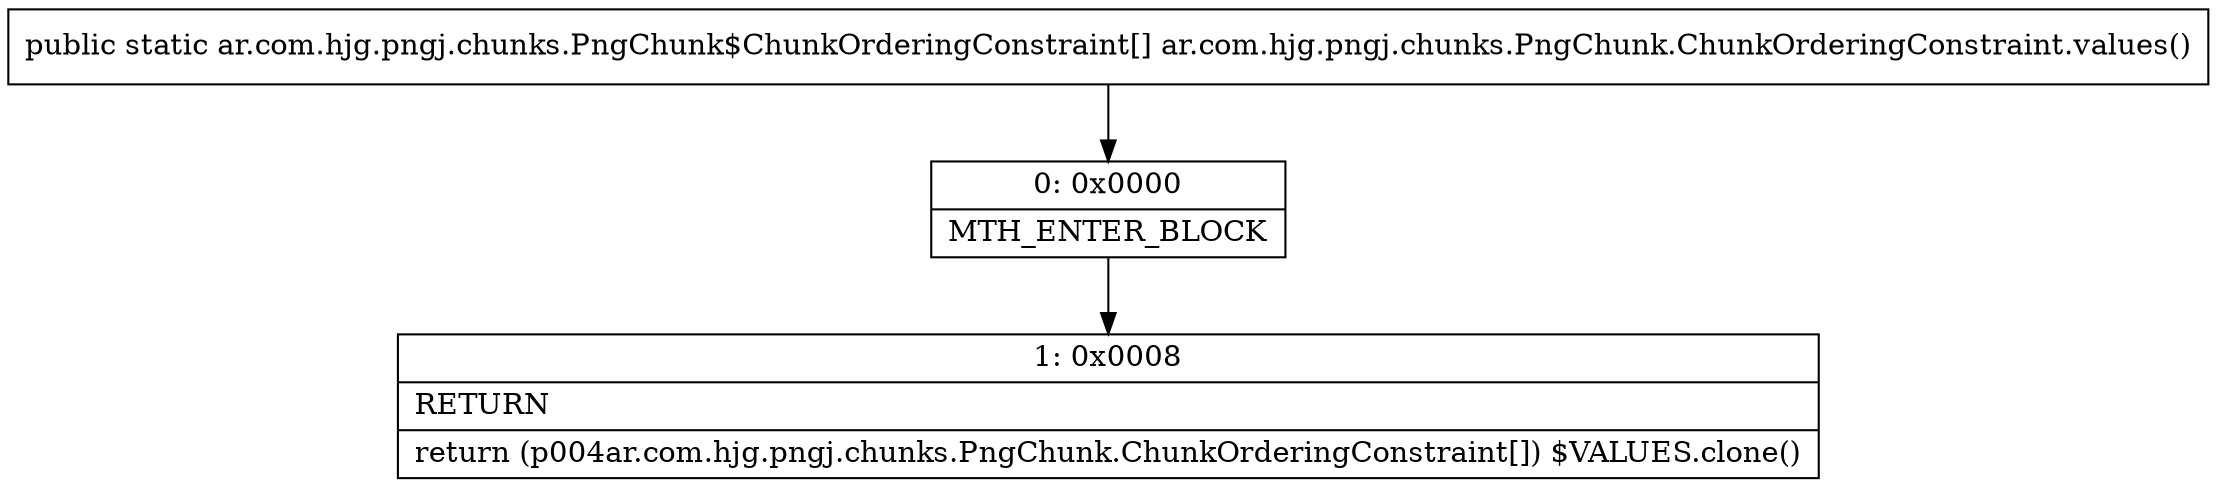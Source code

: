 digraph "CFG forar.com.hjg.pngj.chunks.PngChunk.ChunkOrderingConstraint.values()[Lar\/com\/hjg\/pngj\/chunks\/PngChunk$ChunkOrderingConstraint;" {
Node_0 [shape=record,label="{0\:\ 0x0000|MTH_ENTER_BLOCK\l}"];
Node_1 [shape=record,label="{1\:\ 0x0008|RETURN\l|return (p004ar.com.hjg.pngj.chunks.PngChunk.ChunkOrderingConstraint[]) $VALUES.clone()\l}"];
MethodNode[shape=record,label="{public static ar.com.hjg.pngj.chunks.PngChunk$ChunkOrderingConstraint[] ar.com.hjg.pngj.chunks.PngChunk.ChunkOrderingConstraint.values() }"];
MethodNode -> Node_0;
Node_0 -> Node_1;
}

